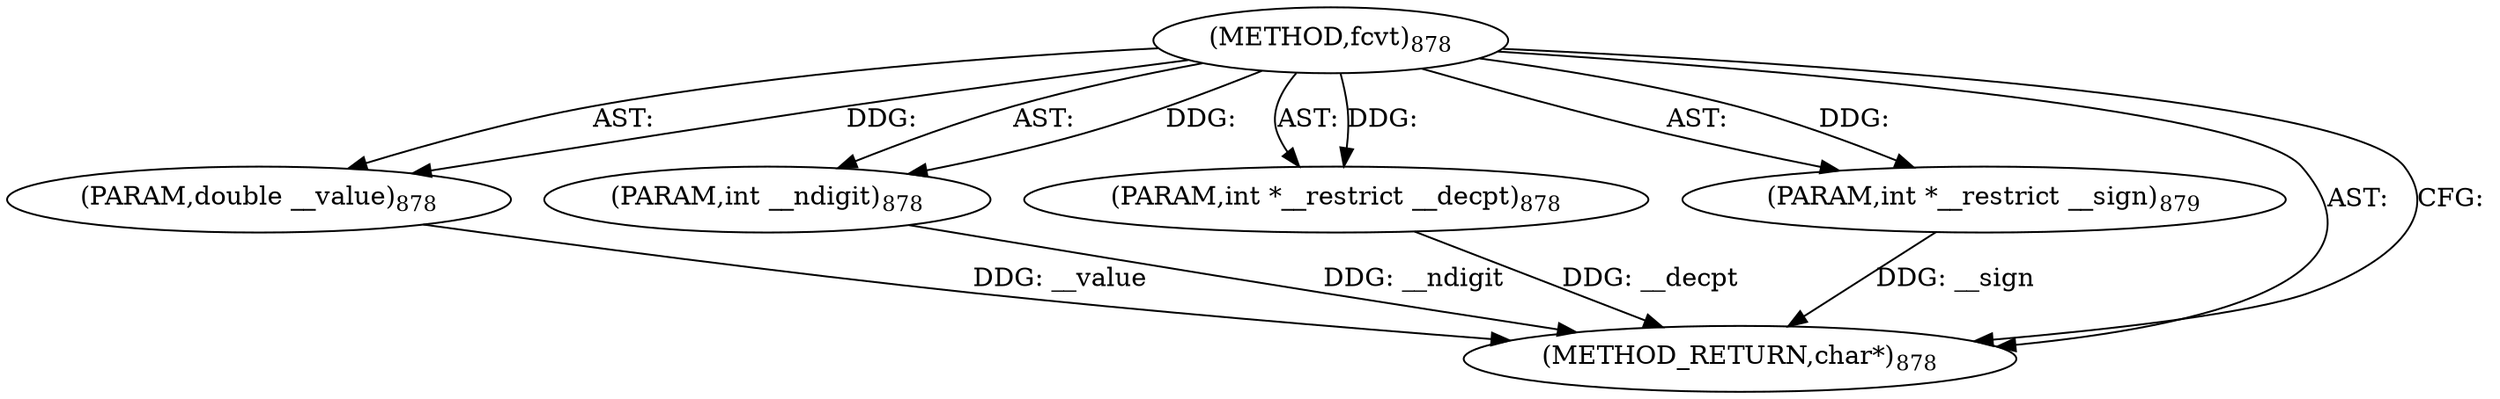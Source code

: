 digraph "fcvt" {  
"45502" [label = <(METHOD,fcvt)<SUB>878</SUB>> ]
"45503" [label = <(PARAM,double __value)<SUB>878</SUB>> ]
"45504" [label = <(PARAM,int __ndigit)<SUB>878</SUB>> ]
"45505" [label = <(PARAM,int *__restrict __decpt)<SUB>878</SUB>> ]
"45506" [label = <(PARAM,int *__restrict __sign)<SUB>879</SUB>> ]
"45507" [label = <(METHOD_RETURN,char*)<SUB>878</SUB>> ]
  "45502" -> "45503"  [ label = "AST: "] 
  "45502" -> "45504"  [ label = "AST: "] 
  "45502" -> "45505"  [ label = "AST: "] 
  "45502" -> "45506"  [ label = "AST: "] 
  "45502" -> "45507"  [ label = "AST: "] 
  "45502" -> "45507"  [ label = "CFG: "] 
  "45503" -> "45507"  [ label = "DDG: __value"] 
  "45504" -> "45507"  [ label = "DDG: __ndigit"] 
  "45505" -> "45507"  [ label = "DDG: __decpt"] 
  "45506" -> "45507"  [ label = "DDG: __sign"] 
  "45502" -> "45503"  [ label = "DDG: "] 
  "45502" -> "45504"  [ label = "DDG: "] 
  "45502" -> "45505"  [ label = "DDG: "] 
  "45502" -> "45506"  [ label = "DDG: "] 
}
